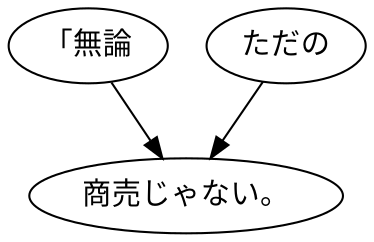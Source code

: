 digraph graph6254 {
	node0 [label="「無論"];
	node1 [label="ただの"];
	node2 [label="商売じゃない。"];
	node0 -> node2;
	node1 -> node2;
}
